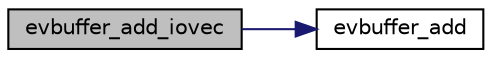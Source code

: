 digraph "evbuffer_add_iovec"
{
 // LATEX_PDF_SIZE
  edge [fontname="Helvetica",fontsize="10",labelfontname="Helvetica",labelfontsize="10"];
  node [fontname="Helvetica",fontsize="10",shape=record];
  rankdir="LR";
  Node6 [label="evbuffer_add_iovec",height=0.2,width=0.4,color="black", fillcolor="grey75", style="filled", fontcolor="black",tooltip=" "];
  Node6 -> Node7 [color="midnightblue",fontsize="10",style="solid",fontname="Helvetica"];
  Node7 [label="evbuffer_add",height=0.2,width=0.4,color="black", fillcolor="white", style="filled",URL="$buffer_8h.html#a8abedc30187fe00d86b7b1cc4d3ce643",tooltip=" "];
}
